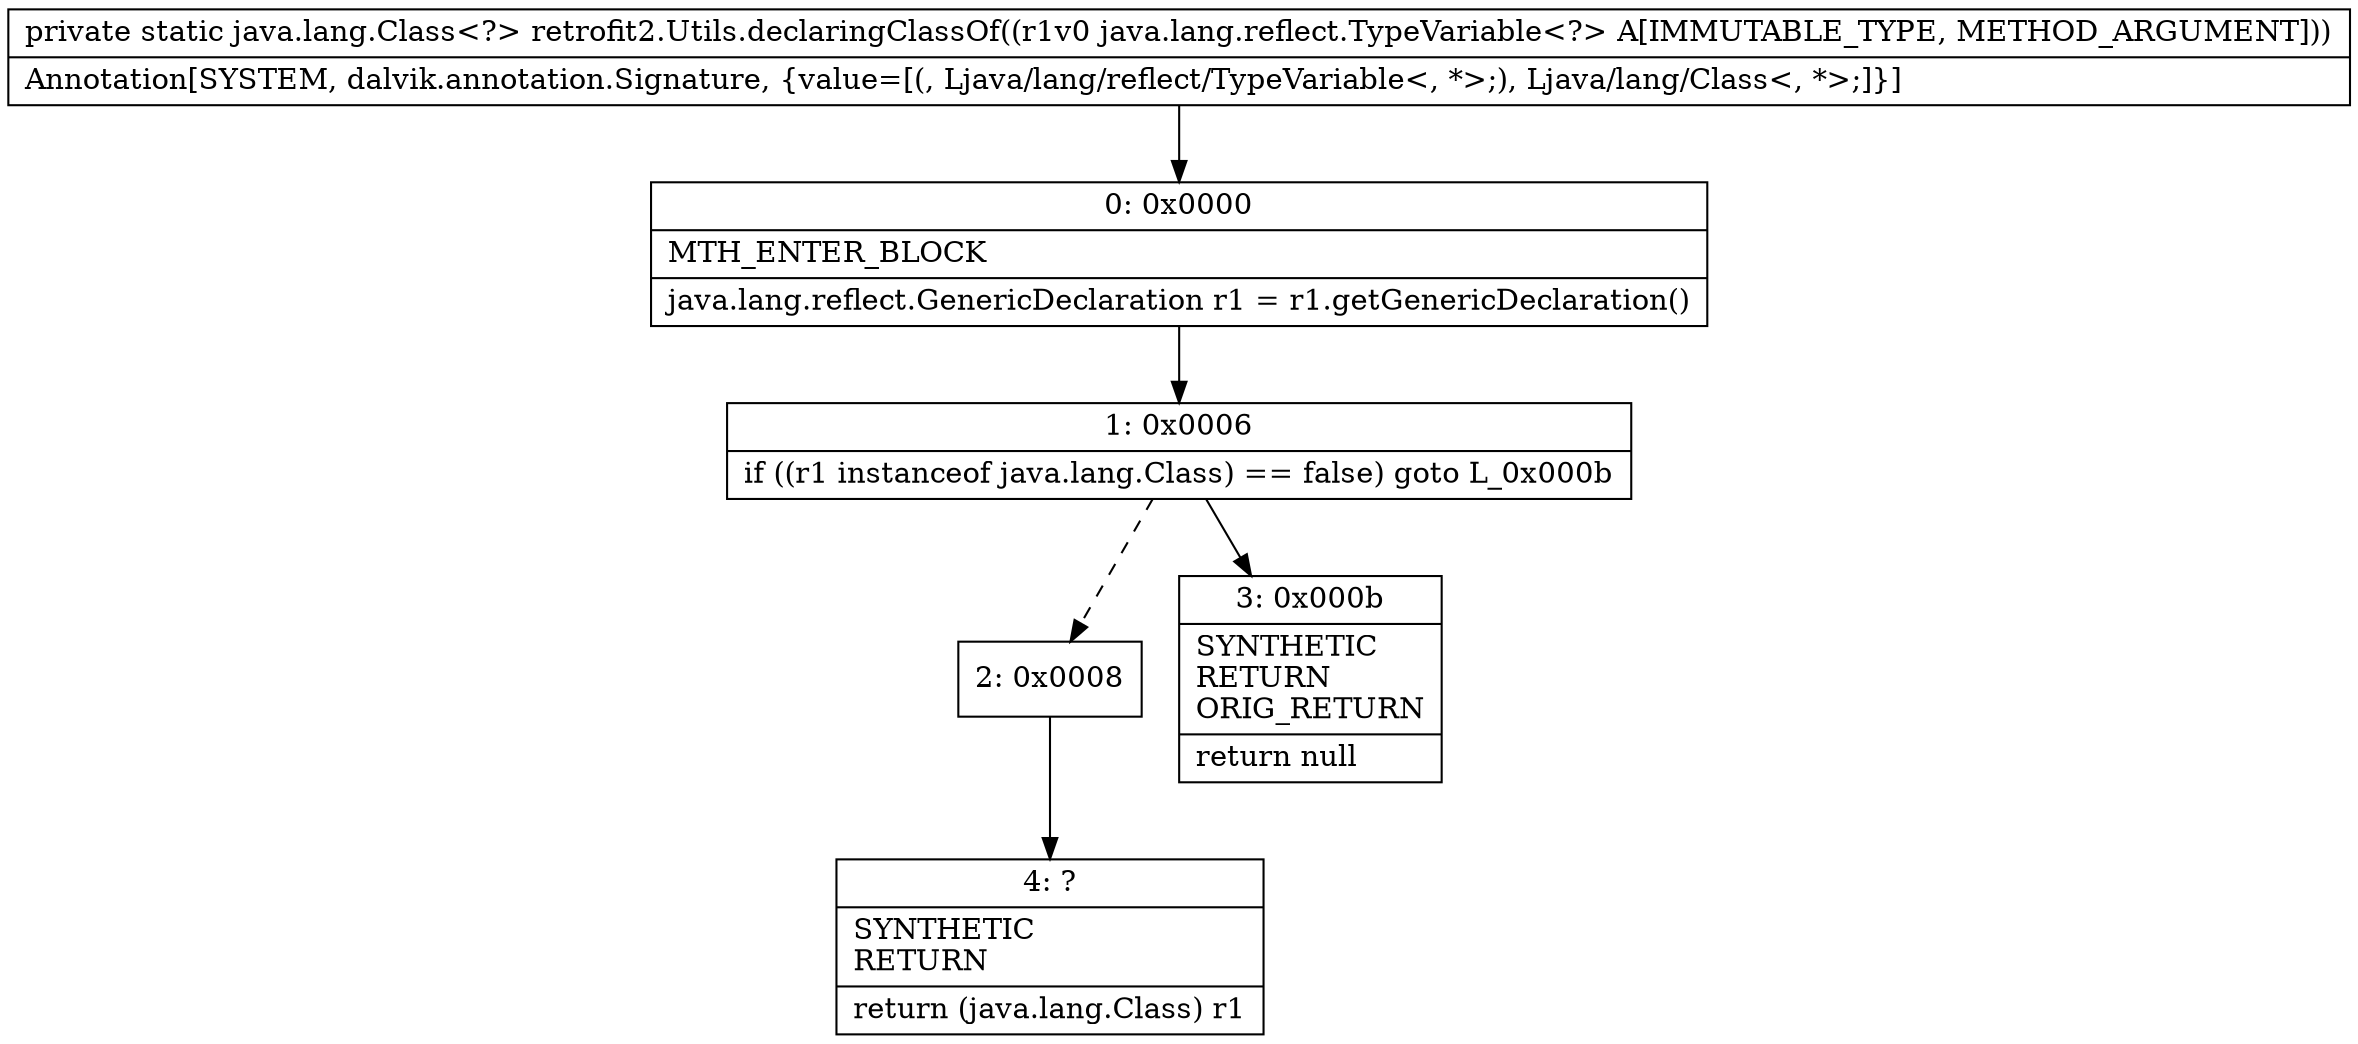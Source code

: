 digraph "CFG forretrofit2.Utils.declaringClassOf(Ljava\/lang\/reflect\/TypeVariable;)Ljava\/lang\/Class;" {
Node_0 [shape=record,label="{0\:\ 0x0000|MTH_ENTER_BLOCK\l|java.lang.reflect.GenericDeclaration r1 = r1.getGenericDeclaration()\l}"];
Node_1 [shape=record,label="{1\:\ 0x0006|if ((r1 instanceof java.lang.Class) == false) goto L_0x000b\l}"];
Node_2 [shape=record,label="{2\:\ 0x0008}"];
Node_3 [shape=record,label="{3\:\ 0x000b|SYNTHETIC\lRETURN\lORIG_RETURN\l|return null\l}"];
Node_4 [shape=record,label="{4\:\ ?|SYNTHETIC\lRETURN\l|return (java.lang.Class) r1\l}"];
MethodNode[shape=record,label="{private static java.lang.Class\<?\> retrofit2.Utils.declaringClassOf((r1v0 java.lang.reflect.TypeVariable\<?\> A[IMMUTABLE_TYPE, METHOD_ARGUMENT]))  | Annotation[SYSTEM, dalvik.annotation.Signature, \{value=[(, Ljava\/lang\/reflect\/TypeVariable\<, *\>;), Ljava\/lang\/Class\<, *\>;]\}]\l}"];
MethodNode -> Node_0;
Node_0 -> Node_1;
Node_1 -> Node_2[style=dashed];
Node_1 -> Node_3;
Node_2 -> Node_4;
}

